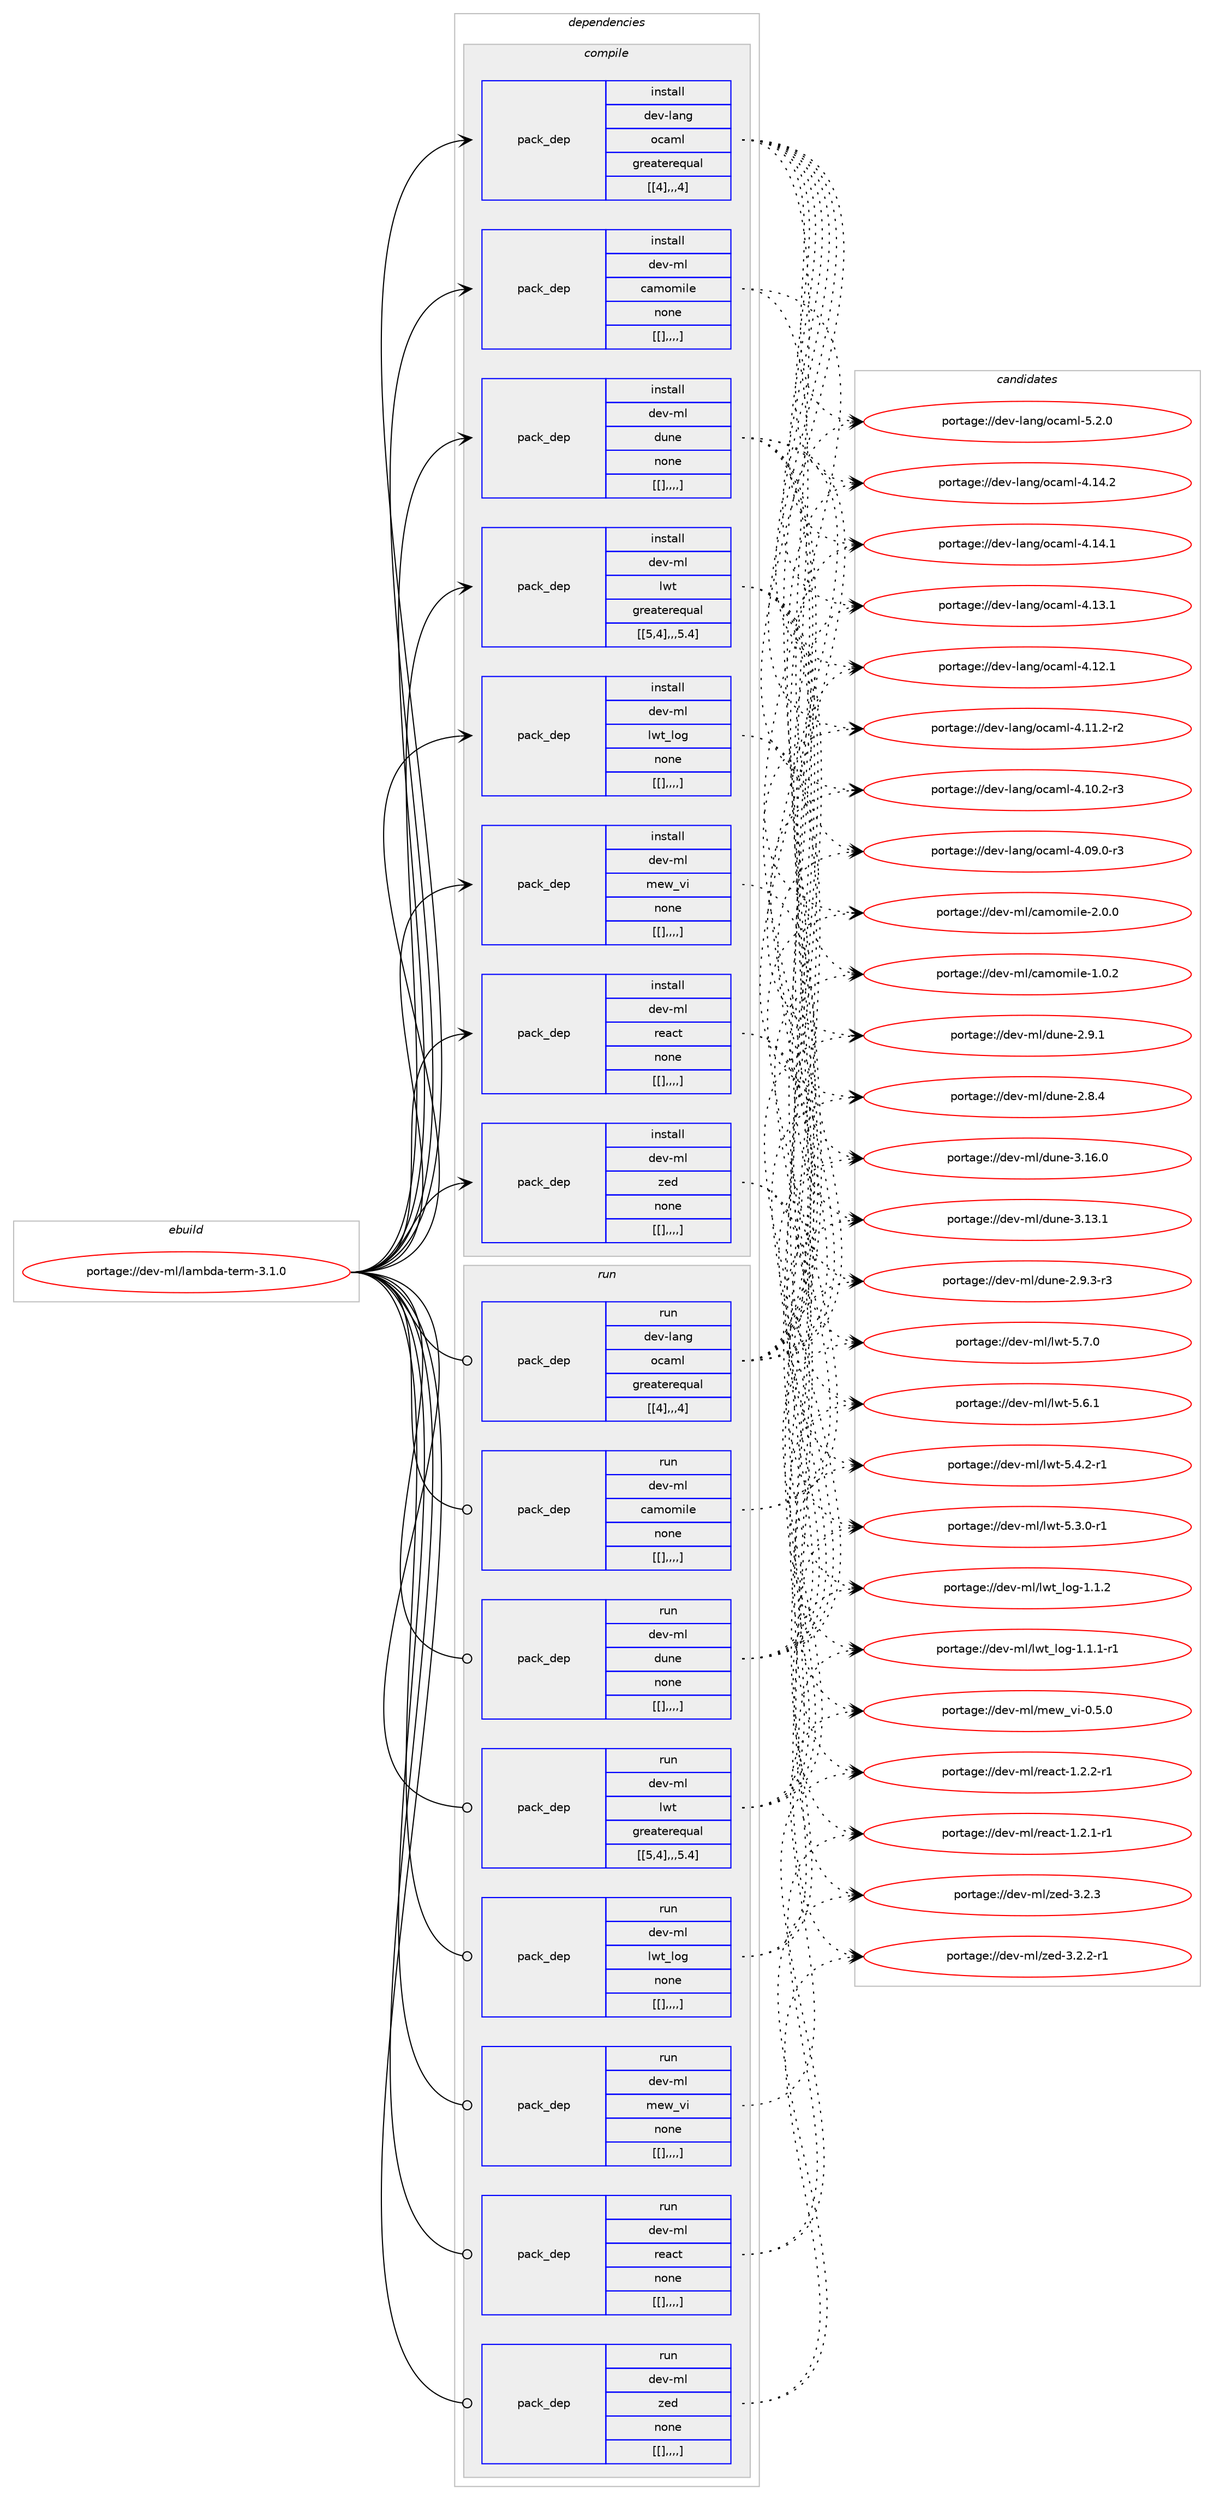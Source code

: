 digraph prolog {

# *************
# Graph options
# *************

newrank=true;
concentrate=true;
compound=true;
graph [rankdir=LR,fontname=Helvetica,fontsize=10,ranksep=1.5];#, ranksep=2.5, nodesep=0.2];
edge  [arrowhead=vee];
node  [fontname=Helvetica,fontsize=10];

# **********
# The ebuild
# **********

subgraph cluster_leftcol {
color=gray;
label=<<i>ebuild</i>>;
id [label="portage://dev-ml/lambda-term-3.1.0", color=red, width=4, href="../dev-ml/lambda-term-3.1.0.svg"];
}

# ****************
# The dependencies
# ****************

subgraph cluster_midcol {
color=gray;
label=<<i>dependencies</i>>;
subgraph cluster_compile {
fillcolor="#eeeeee";
style=filled;
label=<<i>compile</i>>;
subgraph pack89585 {
dependency120554 [label=<<TABLE BORDER="0" CELLBORDER="1" CELLSPACING="0" CELLPADDING="4" WIDTH="220"><TR><TD ROWSPAN="6" CELLPADDING="30">pack_dep</TD></TR><TR><TD WIDTH="110">install</TD></TR><TR><TD>dev-lang</TD></TR><TR><TD>ocaml</TD></TR><TR><TD>greaterequal</TD></TR><TR><TD>[[4],,,4]</TD></TR></TABLE>>, shape=none, color=blue];
}
id:e -> dependency120554:w [weight=20,style="solid",arrowhead="vee"];
subgraph pack89586 {
dependency120555 [label=<<TABLE BORDER="0" CELLBORDER="1" CELLSPACING="0" CELLPADDING="4" WIDTH="220"><TR><TD ROWSPAN="6" CELLPADDING="30">pack_dep</TD></TR><TR><TD WIDTH="110">install</TD></TR><TR><TD>dev-ml</TD></TR><TR><TD>camomile</TD></TR><TR><TD>none</TD></TR><TR><TD>[[],,,,]</TD></TR></TABLE>>, shape=none, color=blue];
}
id:e -> dependency120555:w [weight=20,style="solid",arrowhead="vee"];
subgraph pack89587 {
dependency120556 [label=<<TABLE BORDER="0" CELLBORDER="1" CELLSPACING="0" CELLPADDING="4" WIDTH="220"><TR><TD ROWSPAN="6" CELLPADDING="30">pack_dep</TD></TR><TR><TD WIDTH="110">install</TD></TR><TR><TD>dev-ml</TD></TR><TR><TD>dune</TD></TR><TR><TD>none</TD></TR><TR><TD>[[],,,,]</TD></TR></TABLE>>, shape=none, color=blue];
}
id:e -> dependency120556:w [weight=20,style="solid",arrowhead="vee"];
subgraph pack89588 {
dependency120557 [label=<<TABLE BORDER="0" CELLBORDER="1" CELLSPACING="0" CELLPADDING="4" WIDTH="220"><TR><TD ROWSPAN="6" CELLPADDING="30">pack_dep</TD></TR><TR><TD WIDTH="110">install</TD></TR><TR><TD>dev-ml</TD></TR><TR><TD>lwt</TD></TR><TR><TD>greaterequal</TD></TR><TR><TD>[[5,4],,,5.4]</TD></TR></TABLE>>, shape=none, color=blue];
}
id:e -> dependency120557:w [weight=20,style="solid",arrowhead="vee"];
subgraph pack89589 {
dependency120558 [label=<<TABLE BORDER="0" CELLBORDER="1" CELLSPACING="0" CELLPADDING="4" WIDTH="220"><TR><TD ROWSPAN="6" CELLPADDING="30">pack_dep</TD></TR><TR><TD WIDTH="110">install</TD></TR><TR><TD>dev-ml</TD></TR><TR><TD>lwt_log</TD></TR><TR><TD>none</TD></TR><TR><TD>[[],,,,]</TD></TR></TABLE>>, shape=none, color=blue];
}
id:e -> dependency120558:w [weight=20,style="solid",arrowhead="vee"];
subgraph pack89590 {
dependency120559 [label=<<TABLE BORDER="0" CELLBORDER="1" CELLSPACING="0" CELLPADDING="4" WIDTH="220"><TR><TD ROWSPAN="6" CELLPADDING="30">pack_dep</TD></TR><TR><TD WIDTH="110">install</TD></TR><TR><TD>dev-ml</TD></TR><TR><TD>mew_vi</TD></TR><TR><TD>none</TD></TR><TR><TD>[[],,,,]</TD></TR></TABLE>>, shape=none, color=blue];
}
id:e -> dependency120559:w [weight=20,style="solid",arrowhead="vee"];
subgraph pack89591 {
dependency120560 [label=<<TABLE BORDER="0" CELLBORDER="1" CELLSPACING="0" CELLPADDING="4" WIDTH="220"><TR><TD ROWSPAN="6" CELLPADDING="30">pack_dep</TD></TR><TR><TD WIDTH="110">install</TD></TR><TR><TD>dev-ml</TD></TR><TR><TD>react</TD></TR><TR><TD>none</TD></TR><TR><TD>[[],,,,]</TD></TR></TABLE>>, shape=none, color=blue];
}
id:e -> dependency120560:w [weight=20,style="solid",arrowhead="vee"];
subgraph pack89592 {
dependency120561 [label=<<TABLE BORDER="0" CELLBORDER="1" CELLSPACING="0" CELLPADDING="4" WIDTH="220"><TR><TD ROWSPAN="6" CELLPADDING="30">pack_dep</TD></TR><TR><TD WIDTH="110">install</TD></TR><TR><TD>dev-ml</TD></TR><TR><TD>zed</TD></TR><TR><TD>none</TD></TR><TR><TD>[[],,,,]</TD></TR></TABLE>>, shape=none, color=blue];
}
id:e -> dependency120561:w [weight=20,style="solid",arrowhead="vee"];
}
subgraph cluster_compileandrun {
fillcolor="#eeeeee";
style=filled;
label=<<i>compile and run</i>>;
}
subgraph cluster_run {
fillcolor="#eeeeee";
style=filled;
label=<<i>run</i>>;
subgraph pack89593 {
dependency120562 [label=<<TABLE BORDER="0" CELLBORDER="1" CELLSPACING="0" CELLPADDING="4" WIDTH="220"><TR><TD ROWSPAN="6" CELLPADDING="30">pack_dep</TD></TR><TR><TD WIDTH="110">run</TD></TR><TR><TD>dev-lang</TD></TR><TR><TD>ocaml</TD></TR><TR><TD>greaterequal</TD></TR><TR><TD>[[4],,,4]</TD></TR></TABLE>>, shape=none, color=blue];
}
id:e -> dependency120562:w [weight=20,style="solid",arrowhead="odot"];
subgraph pack89594 {
dependency120563 [label=<<TABLE BORDER="0" CELLBORDER="1" CELLSPACING="0" CELLPADDING="4" WIDTH="220"><TR><TD ROWSPAN="6" CELLPADDING="30">pack_dep</TD></TR><TR><TD WIDTH="110">run</TD></TR><TR><TD>dev-ml</TD></TR><TR><TD>camomile</TD></TR><TR><TD>none</TD></TR><TR><TD>[[],,,,]</TD></TR></TABLE>>, shape=none, color=blue];
}
id:e -> dependency120563:w [weight=20,style="solid",arrowhead="odot"];
subgraph pack89595 {
dependency120564 [label=<<TABLE BORDER="0" CELLBORDER="1" CELLSPACING="0" CELLPADDING="4" WIDTH="220"><TR><TD ROWSPAN="6" CELLPADDING="30">pack_dep</TD></TR><TR><TD WIDTH="110">run</TD></TR><TR><TD>dev-ml</TD></TR><TR><TD>dune</TD></TR><TR><TD>none</TD></TR><TR><TD>[[],,,,]</TD></TR></TABLE>>, shape=none, color=blue];
}
id:e -> dependency120564:w [weight=20,style="solid",arrowhead="odot"];
subgraph pack89596 {
dependency120565 [label=<<TABLE BORDER="0" CELLBORDER="1" CELLSPACING="0" CELLPADDING="4" WIDTH="220"><TR><TD ROWSPAN="6" CELLPADDING="30">pack_dep</TD></TR><TR><TD WIDTH="110">run</TD></TR><TR><TD>dev-ml</TD></TR><TR><TD>lwt</TD></TR><TR><TD>greaterequal</TD></TR><TR><TD>[[5,4],,,5.4]</TD></TR></TABLE>>, shape=none, color=blue];
}
id:e -> dependency120565:w [weight=20,style="solid",arrowhead="odot"];
subgraph pack89597 {
dependency120566 [label=<<TABLE BORDER="0" CELLBORDER="1" CELLSPACING="0" CELLPADDING="4" WIDTH="220"><TR><TD ROWSPAN="6" CELLPADDING="30">pack_dep</TD></TR><TR><TD WIDTH="110">run</TD></TR><TR><TD>dev-ml</TD></TR><TR><TD>lwt_log</TD></TR><TR><TD>none</TD></TR><TR><TD>[[],,,,]</TD></TR></TABLE>>, shape=none, color=blue];
}
id:e -> dependency120566:w [weight=20,style="solid",arrowhead="odot"];
subgraph pack89598 {
dependency120567 [label=<<TABLE BORDER="0" CELLBORDER="1" CELLSPACING="0" CELLPADDING="4" WIDTH="220"><TR><TD ROWSPAN="6" CELLPADDING="30">pack_dep</TD></TR><TR><TD WIDTH="110">run</TD></TR><TR><TD>dev-ml</TD></TR><TR><TD>mew_vi</TD></TR><TR><TD>none</TD></TR><TR><TD>[[],,,,]</TD></TR></TABLE>>, shape=none, color=blue];
}
id:e -> dependency120567:w [weight=20,style="solid",arrowhead="odot"];
subgraph pack89599 {
dependency120568 [label=<<TABLE BORDER="0" CELLBORDER="1" CELLSPACING="0" CELLPADDING="4" WIDTH="220"><TR><TD ROWSPAN="6" CELLPADDING="30">pack_dep</TD></TR><TR><TD WIDTH="110">run</TD></TR><TR><TD>dev-ml</TD></TR><TR><TD>react</TD></TR><TR><TD>none</TD></TR><TR><TD>[[],,,,]</TD></TR></TABLE>>, shape=none, color=blue];
}
id:e -> dependency120568:w [weight=20,style="solid",arrowhead="odot"];
subgraph pack89600 {
dependency120569 [label=<<TABLE BORDER="0" CELLBORDER="1" CELLSPACING="0" CELLPADDING="4" WIDTH="220"><TR><TD ROWSPAN="6" CELLPADDING="30">pack_dep</TD></TR><TR><TD WIDTH="110">run</TD></TR><TR><TD>dev-ml</TD></TR><TR><TD>zed</TD></TR><TR><TD>none</TD></TR><TR><TD>[[],,,,]</TD></TR></TABLE>>, shape=none, color=blue];
}
id:e -> dependency120569:w [weight=20,style="solid",arrowhead="odot"];
}
}

# **************
# The candidates
# **************

subgraph cluster_choices {
rank=same;
color=gray;
label=<<i>candidates</i>>;

subgraph choice89585 {
color=black;
nodesep=1;
choice1001011184510897110103471119997109108455346504648 [label="portage://dev-lang/ocaml-5.2.0", color=red, width=4,href="../dev-lang/ocaml-5.2.0.svg"];
choice100101118451089711010347111999710910845524649524650 [label="portage://dev-lang/ocaml-4.14.2", color=red, width=4,href="../dev-lang/ocaml-4.14.2.svg"];
choice100101118451089711010347111999710910845524649524649 [label="portage://dev-lang/ocaml-4.14.1", color=red, width=4,href="../dev-lang/ocaml-4.14.1.svg"];
choice100101118451089711010347111999710910845524649514649 [label="portage://dev-lang/ocaml-4.13.1", color=red, width=4,href="../dev-lang/ocaml-4.13.1.svg"];
choice100101118451089711010347111999710910845524649504649 [label="portage://dev-lang/ocaml-4.12.1", color=red, width=4,href="../dev-lang/ocaml-4.12.1.svg"];
choice1001011184510897110103471119997109108455246494946504511450 [label="portage://dev-lang/ocaml-4.11.2-r2", color=red, width=4,href="../dev-lang/ocaml-4.11.2-r2.svg"];
choice1001011184510897110103471119997109108455246494846504511451 [label="portage://dev-lang/ocaml-4.10.2-r3", color=red, width=4,href="../dev-lang/ocaml-4.10.2-r3.svg"];
choice1001011184510897110103471119997109108455246485746484511451 [label="portage://dev-lang/ocaml-4.09.0-r3", color=red, width=4,href="../dev-lang/ocaml-4.09.0-r3.svg"];
dependency120554:e -> choice1001011184510897110103471119997109108455346504648:w [style=dotted,weight="100"];
dependency120554:e -> choice100101118451089711010347111999710910845524649524650:w [style=dotted,weight="100"];
dependency120554:e -> choice100101118451089711010347111999710910845524649524649:w [style=dotted,weight="100"];
dependency120554:e -> choice100101118451089711010347111999710910845524649514649:w [style=dotted,weight="100"];
dependency120554:e -> choice100101118451089711010347111999710910845524649504649:w [style=dotted,weight="100"];
dependency120554:e -> choice1001011184510897110103471119997109108455246494946504511450:w [style=dotted,weight="100"];
dependency120554:e -> choice1001011184510897110103471119997109108455246494846504511451:w [style=dotted,weight="100"];
dependency120554:e -> choice1001011184510897110103471119997109108455246485746484511451:w [style=dotted,weight="100"];
}
subgraph choice89586 {
color=black;
nodesep=1;
choice10010111845109108479997109111109105108101455046484648 [label="portage://dev-ml/camomile-2.0.0", color=red, width=4,href="../dev-ml/camomile-2.0.0.svg"];
choice10010111845109108479997109111109105108101454946484650 [label="portage://dev-ml/camomile-1.0.2", color=red, width=4,href="../dev-ml/camomile-1.0.2.svg"];
dependency120555:e -> choice10010111845109108479997109111109105108101455046484648:w [style=dotted,weight="100"];
dependency120555:e -> choice10010111845109108479997109111109105108101454946484650:w [style=dotted,weight="100"];
}
subgraph choice89587 {
color=black;
nodesep=1;
choice100101118451091084710011711010145514649544648 [label="portage://dev-ml/dune-3.16.0", color=red, width=4,href="../dev-ml/dune-3.16.0.svg"];
choice100101118451091084710011711010145514649514649 [label="portage://dev-ml/dune-3.13.1", color=red, width=4,href="../dev-ml/dune-3.13.1.svg"];
choice10010111845109108471001171101014550465746514511451 [label="portage://dev-ml/dune-2.9.3-r3", color=red, width=4,href="../dev-ml/dune-2.9.3-r3.svg"];
choice1001011184510910847100117110101455046574649 [label="portage://dev-ml/dune-2.9.1", color=red, width=4,href="../dev-ml/dune-2.9.1.svg"];
choice1001011184510910847100117110101455046564652 [label="portage://dev-ml/dune-2.8.4", color=red, width=4,href="../dev-ml/dune-2.8.4.svg"];
dependency120556:e -> choice100101118451091084710011711010145514649544648:w [style=dotted,weight="100"];
dependency120556:e -> choice100101118451091084710011711010145514649514649:w [style=dotted,weight="100"];
dependency120556:e -> choice10010111845109108471001171101014550465746514511451:w [style=dotted,weight="100"];
dependency120556:e -> choice1001011184510910847100117110101455046574649:w [style=dotted,weight="100"];
dependency120556:e -> choice1001011184510910847100117110101455046564652:w [style=dotted,weight="100"];
}
subgraph choice89588 {
color=black;
nodesep=1;
choice1001011184510910847108119116455346554648 [label="portage://dev-ml/lwt-5.7.0", color=red, width=4,href="../dev-ml/lwt-5.7.0.svg"];
choice1001011184510910847108119116455346544649 [label="portage://dev-ml/lwt-5.6.1", color=red, width=4,href="../dev-ml/lwt-5.6.1.svg"];
choice10010111845109108471081191164553465246504511449 [label="portage://dev-ml/lwt-5.4.2-r1", color=red, width=4,href="../dev-ml/lwt-5.4.2-r1.svg"];
choice10010111845109108471081191164553465146484511449 [label="portage://dev-ml/lwt-5.3.0-r1", color=red, width=4,href="../dev-ml/lwt-5.3.0-r1.svg"];
dependency120557:e -> choice1001011184510910847108119116455346554648:w [style=dotted,weight="100"];
dependency120557:e -> choice1001011184510910847108119116455346544649:w [style=dotted,weight="100"];
dependency120557:e -> choice10010111845109108471081191164553465246504511449:w [style=dotted,weight="100"];
dependency120557:e -> choice10010111845109108471081191164553465146484511449:w [style=dotted,weight="100"];
}
subgraph choice89589 {
color=black;
nodesep=1;
choice100101118451091084710811911695108111103454946494650 [label="portage://dev-ml/lwt_log-1.1.2", color=red, width=4,href="../dev-ml/lwt_log-1.1.2.svg"];
choice1001011184510910847108119116951081111034549464946494511449 [label="portage://dev-ml/lwt_log-1.1.1-r1", color=red, width=4,href="../dev-ml/lwt_log-1.1.1-r1.svg"];
dependency120558:e -> choice100101118451091084710811911695108111103454946494650:w [style=dotted,weight="100"];
dependency120558:e -> choice1001011184510910847108119116951081111034549464946494511449:w [style=dotted,weight="100"];
}
subgraph choice89590 {
color=black;
nodesep=1;
choice100101118451091084710910111995118105454846534648 [label="portage://dev-ml/mew_vi-0.5.0", color=red, width=4,href="../dev-ml/mew_vi-0.5.0.svg"];
dependency120559:e -> choice100101118451091084710910111995118105454846534648:w [style=dotted,weight="100"];
}
subgraph choice89591 {
color=black;
nodesep=1;
choice100101118451091084711410197991164549465046504511449 [label="portage://dev-ml/react-1.2.2-r1", color=red, width=4,href="../dev-ml/react-1.2.2-r1.svg"];
choice100101118451091084711410197991164549465046494511449 [label="portage://dev-ml/react-1.2.1-r1", color=red, width=4,href="../dev-ml/react-1.2.1-r1.svg"];
dependency120560:e -> choice100101118451091084711410197991164549465046504511449:w [style=dotted,weight="100"];
dependency120560:e -> choice100101118451091084711410197991164549465046494511449:w [style=dotted,weight="100"];
}
subgraph choice89592 {
color=black;
nodesep=1;
choice1001011184510910847122101100455146504651 [label="portage://dev-ml/zed-3.2.3", color=red, width=4,href="../dev-ml/zed-3.2.3.svg"];
choice10010111845109108471221011004551465046504511449 [label="portage://dev-ml/zed-3.2.2-r1", color=red, width=4,href="../dev-ml/zed-3.2.2-r1.svg"];
dependency120561:e -> choice1001011184510910847122101100455146504651:w [style=dotted,weight="100"];
dependency120561:e -> choice10010111845109108471221011004551465046504511449:w [style=dotted,weight="100"];
}
subgraph choice89593 {
color=black;
nodesep=1;
choice1001011184510897110103471119997109108455346504648 [label="portage://dev-lang/ocaml-5.2.0", color=red, width=4,href="../dev-lang/ocaml-5.2.0.svg"];
choice100101118451089711010347111999710910845524649524650 [label="portage://dev-lang/ocaml-4.14.2", color=red, width=4,href="../dev-lang/ocaml-4.14.2.svg"];
choice100101118451089711010347111999710910845524649524649 [label="portage://dev-lang/ocaml-4.14.1", color=red, width=4,href="../dev-lang/ocaml-4.14.1.svg"];
choice100101118451089711010347111999710910845524649514649 [label="portage://dev-lang/ocaml-4.13.1", color=red, width=4,href="../dev-lang/ocaml-4.13.1.svg"];
choice100101118451089711010347111999710910845524649504649 [label="portage://dev-lang/ocaml-4.12.1", color=red, width=4,href="../dev-lang/ocaml-4.12.1.svg"];
choice1001011184510897110103471119997109108455246494946504511450 [label="portage://dev-lang/ocaml-4.11.2-r2", color=red, width=4,href="../dev-lang/ocaml-4.11.2-r2.svg"];
choice1001011184510897110103471119997109108455246494846504511451 [label="portage://dev-lang/ocaml-4.10.2-r3", color=red, width=4,href="../dev-lang/ocaml-4.10.2-r3.svg"];
choice1001011184510897110103471119997109108455246485746484511451 [label="portage://dev-lang/ocaml-4.09.0-r3", color=red, width=4,href="../dev-lang/ocaml-4.09.0-r3.svg"];
dependency120562:e -> choice1001011184510897110103471119997109108455346504648:w [style=dotted,weight="100"];
dependency120562:e -> choice100101118451089711010347111999710910845524649524650:w [style=dotted,weight="100"];
dependency120562:e -> choice100101118451089711010347111999710910845524649524649:w [style=dotted,weight="100"];
dependency120562:e -> choice100101118451089711010347111999710910845524649514649:w [style=dotted,weight="100"];
dependency120562:e -> choice100101118451089711010347111999710910845524649504649:w [style=dotted,weight="100"];
dependency120562:e -> choice1001011184510897110103471119997109108455246494946504511450:w [style=dotted,weight="100"];
dependency120562:e -> choice1001011184510897110103471119997109108455246494846504511451:w [style=dotted,weight="100"];
dependency120562:e -> choice1001011184510897110103471119997109108455246485746484511451:w [style=dotted,weight="100"];
}
subgraph choice89594 {
color=black;
nodesep=1;
choice10010111845109108479997109111109105108101455046484648 [label="portage://dev-ml/camomile-2.0.0", color=red, width=4,href="../dev-ml/camomile-2.0.0.svg"];
choice10010111845109108479997109111109105108101454946484650 [label="portage://dev-ml/camomile-1.0.2", color=red, width=4,href="../dev-ml/camomile-1.0.2.svg"];
dependency120563:e -> choice10010111845109108479997109111109105108101455046484648:w [style=dotted,weight="100"];
dependency120563:e -> choice10010111845109108479997109111109105108101454946484650:w [style=dotted,weight="100"];
}
subgraph choice89595 {
color=black;
nodesep=1;
choice100101118451091084710011711010145514649544648 [label="portage://dev-ml/dune-3.16.0", color=red, width=4,href="../dev-ml/dune-3.16.0.svg"];
choice100101118451091084710011711010145514649514649 [label="portage://dev-ml/dune-3.13.1", color=red, width=4,href="../dev-ml/dune-3.13.1.svg"];
choice10010111845109108471001171101014550465746514511451 [label="portage://dev-ml/dune-2.9.3-r3", color=red, width=4,href="../dev-ml/dune-2.9.3-r3.svg"];
choice1001011184510910847100117110101455046574649 [label="portage://dev-ml/dune-2.9.1", color=red, width=4,href="../dev-ml/dune-2.9.1.svg"];
choice1001011184510910847100117110101455046564652 [label="portage://dev-ml/dune-2.8.4", color=red, width=4,href="../dev-ml/dune-2.8.4.svg"];
dependency120564:e -> choice100101118451091084710011711010145514649544648:w [style=dotted,weight="100"];
dependency120564:e -> choice100101118451091084710011711010145514649514649:w [style=dotted,weight="100"];
dependency120564:e -> choice10010111845109108471001171101014550465746514511451:w [style=dotted,weight="100"];
dependency120564:e -> choice1001011184510910847100117110101455046574649:w [style=dotted,weight="100"];
dependency120564:e -> choice1001011184510910847100117110101455046564652:w [style=dotted,weight="100"];
}
subgraph choice89596 {
color=black;
nodesep=1;
choice1001011184510910847108119116455346554648 [label="portage://dev-ml/lwt-5.7.0", color=red, width=4,href="../dev-ml/lwt-5.7.0.svg"];
choice1001011184510910847108119116455346544649 [label="portage://dev-ml/lwt-5.6.1", color=red, width=4,href="../dev-ml/lwt-5.6.1.svg"];
choice10010111845109108471081191164553465246504511449 [label="portage://dev-ml/lwt-5.4.2-r1", color=red, width=4,href="../dev-ml/lwt-5.4.2-r1.svg"];
choice10010111845109108471081191164553465146484511449 [label="portage://dev-ml/lwt-5.3.0-r1", color=red, width=4,href="../dev-ml/lwt-5.3.0-r1.svg"];
dependency120565:e -> choice1001011184510910847108119116455346554648:w [style=dotted,weight="100"];
dependency120565:e -> choice1001011184510910847108119116455346544649:w [style=dotted,weight="100"];
dependency120565:e -> choice10010111845109108471081191164553465246504511449:w [style=dotted,weight="100"];
dependency120565:e -> choice10010111845109108471081191164553465146484511449:w [style=dotted,weight="100"];
}
subgraph choice89597 {
color=black;
nodesep=1;
choice100101118451091084710811911695108111103454946494650 [label="portage://dev-ml/lwt_log-1.1.2", color=red, width=4,href="../dev-ml/lwt_log-1.1.2.svg"];
choice1001011184510910847108119116951081111034549464946494511449 [label="portage://dev-ml/lwt_log-1.1.1-r1", color=red, width=4,href="../dev-ml/lwt_log-1.1.1-r1.svg"];
dependency120566:e -> choice100101118451091084710811911695108111103454946494650:w [style=dotted,weight="100"];
dependency120566:e -> choice1001011184510910847108119116951081111034549464946494511449:w [style=dotted,weight="100"];
}
subgraph choice89598 {
color=black;
nodesep=1;
choice100101118451091084710910111995118105454846534648 [label="portage://dev-ml/mew_vi-0.5.0", color=red, width=4,href="../dev-ml/mew_vi-0.5.0.svg"];
dependency120567:e -> choice100101118451091084710910111995118105454846534648:w [style=dotted,weight="100"];
}
subgraph choice89599 {
color=black;
nodesep=1;
choice100101118451091084711410197991164549465046504511449 [label="portage://dev-ml/react-1.2.2-r1", color=red, width=4,href="../dev-ml/react-1.2.2-r1.svg"];
choice100101118451091084711410197991164549465046494511449 [label="portage://dev-ml/react-1.2.1-r1", color=red, width=4,href="../dev-ml/react-1.2.1-r1.svg"];
dependency120568:e -> choice100101118451091084711410197991164549465046504511449:w [style=dotted,weight="100"];
dependency120568:e -> choice100101118451091084711410197991164549465046494511449:w [style=dotted,weight="100"];
}
subgraph choice89600 {
color=black;
nodesep=1;
choice1001011184510910847122101100455146504651 [label="portage://dev-ml/zed-3.2.3", color=red, width=4,href="../dev-ml/zed-3.2.3.svg"];
choice10010111845109108471221011004551465046504511449 [label="portage://dev-ml/zed-3.2.2-r1", color=red, width=4,href="../dev-ml/zed-3.2.2-r1.svg"];
dependency120569:e -> choice1001011184510910847122101100455146504651:w [style=dotted,weight="100"];
dependency120569:e -> choice10010111845109108471221011004551465046504511449:w [style=dotted,weight="100"];
}
}

}
